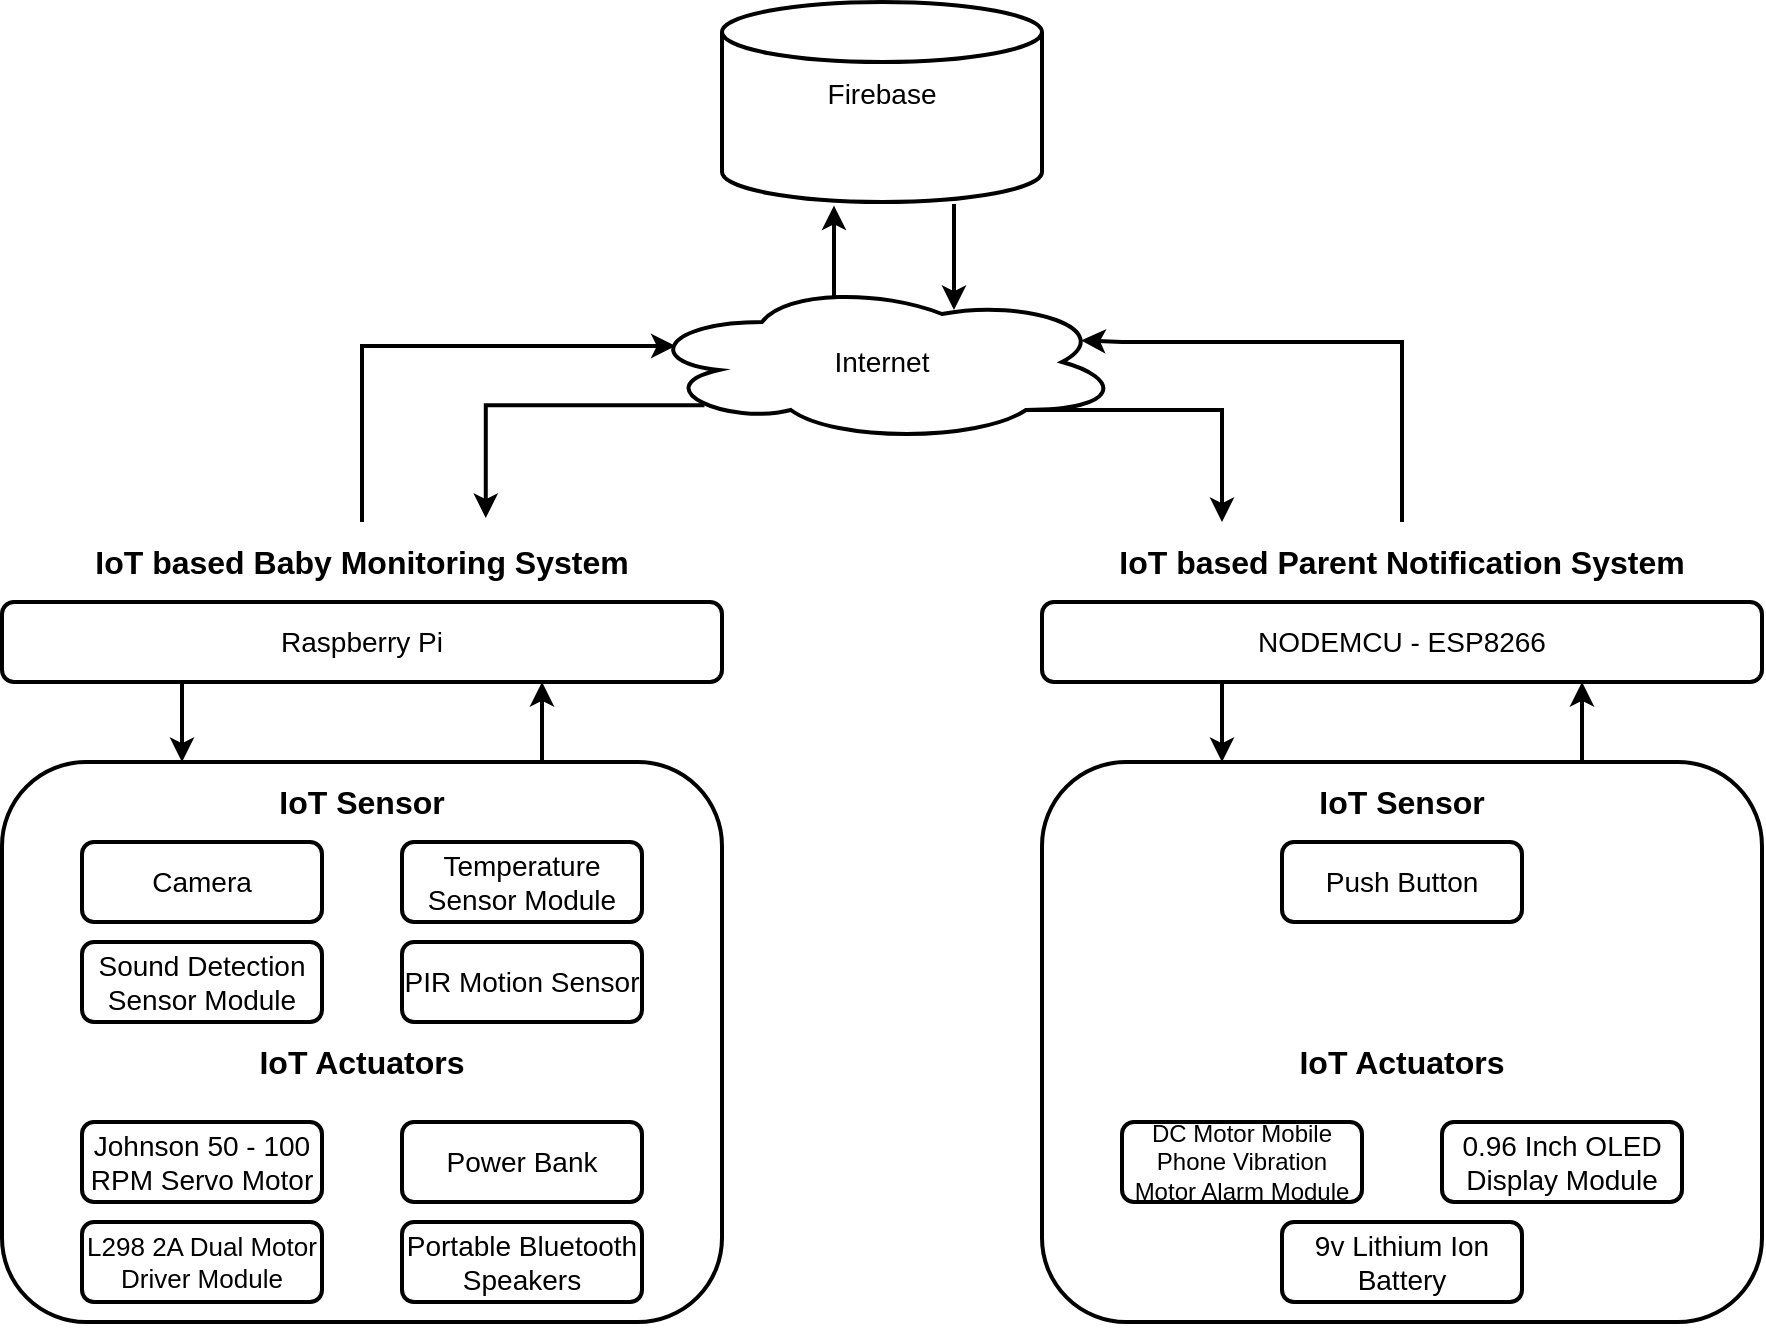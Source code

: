 <mxfile version="13.9.9" type="device"><diagram id="817dr0Q8K3_0Sju-LIAB" name="Page-1"><mxGraphModel dx="1447" dy="1950" grid="1" gridSize="10" guides="1" tooltips="1" connect="1" arrows="1" fold="1" page="1" pageScale="1" pageWidth="850" pageHeight="1100" math="0" shadow="0"><root><mxCell id="0"/><mxCell id="1" parent="0"/><mxCell id="z6uIxVxNJquLYckuumvp-19" style="edgeStyle=orthogonalEdgeStyle;rounded=0;orthogonalLoop=1;jettySize=auto;html=1;exitX=0.75;exitY=0;exitDx=0;exitDy=0;entryX=0.75;entryY=1;entryDx=0;entryDy=0;strokeWidth=2;" edge="1" parent="1" source="z6uIxVxNJquLYckuumvp-10" target="z6uIxVxNJquLYckuumvp-2"><mxGeometry relative="1" as="geometry"/></mxCell><mxCell id="z6uIxVxNJquLYckuumvp-10" value="" style="rounded=1;whiteSpace=wrap;html=1;strokeWidth=2;" vertex="1" parent="1"><mxGeometry x="120" y="240" width="360" height="280" as="geometry"/></mxCell><mxCell id="z6uIxVxNJquLYckuumvp-33" style="edgeStyle=orthogonalEdgeStyle;rounded=0;orthogonalLoop=1;jettySize=auto;html=1;exitX=0.5;exitY=0;exitDx=0;exitDy=0;entryX=0.07;entryY=0.4;entryDx=0;entryDy=0;entryPerimeter=0;strokeWidth=2;" edge="1" parent="1" source="z6uIxVxNJquLYckuumvp-1" target="z6uIxVxNJquLYckuumvp-32"><mxGeometry relative="1" as="geometry"><Array as="points"><mxPoint x="300" y="32"/></Array></mxGeometry></mxCell><mxCell id="z6uIxVxNJquLYckuumvp-1" value="&lt;b&gt;&lt;font style=&quot;font-size: 16px&quot;&gt;IoT based Baby Monitoring System&lt;/font&gt;&lt;/b&gt;" style="text;html=1;strokeColor=none;fillColor=none;align=center;verticalAlign=middle;whiteSpace=wrap;rounded=0;strokeWidth=2;" vertex="1" parent="1"><mxGeometry x="160" y="120" width="280" height="40" as="geometry"/></mxCell><mxCell id="z6uIxVxNJquLYckuumvp-18" style="edgeStyle=orthogonalEdgeStyle;rounded=0;orthogonalLoop=1;jettySize=auto;html=1;exitX=0.25;exitY=1;exitDx=0;exitDy=0;entryX=0.25;entryY=0;entryDx=0;entryDy=0;strokeWidth=2;" edge="1" parent="1" source="z6uIxVxNJquLYckuumvp-2" target="z6uIxVxNJquLYckuumvp-10"><mxGeometry relative="1" as="geometry"/></mxCell><mxCell id="z6uIxVxNJquLYckuumvp-2" value="&lt;font style=&quot;font-size: 14px&quot;&gt;Raspberry Pi&lt;/font&gt;" style="rounded=1;whiteSpace=wrap;html=1;strokeWidth=2;" vertex="1" parent="1"><mxGeometry x="120" y="160" width="360" height="40" as="geometry"/></mxCell><mxCell id="z6uIxVxNJquLYckuumvp-4" value="&lt;font style=&quot;font-size: 14px&quot;&gt;Camera&lt;/font&gt;" style="rounded=1;whiteSpace=wrap;html=1;strokeWidth=2;" vertex="1" parent="1"><mxGeometry x="160" y="280" width="120" height="40" as="geometry"/></mxCell><mxCell id="z6uIxVxNJquLYckuumvp-5" value="&lt;font style=&quot;font-size: 14px&quot;&gt;Sound Detection Sensor Module&lt;/font&gt;" style="rounded=1;whiteSpace=wrap;html=1;strokeWidth=2;" vertex="1" parent="1"><mxGeometry x="160" y="330" width="120" height="40" as="geometry"/></mxCell><mxCell id="z6uIxVxNJquLYckuumvp-6" value="&lt;font style=&quot;font-size: 14px&quot;&gt;PIR Motion Sensor&lt;/font&gt;" style="rounded=1;whiteSpace=wrap;html=1;strokeWidth=2;" vertex="1" parent="1"><mxGeometry x="320" y="330" width="120" height="40" as="geometry"/></mxCell><mxCell id="z6uIxVxNJquLYckuumvp-7" value="&lt;font style=&quot;font-size: 14px&quot;&gt;Temperature Sensor Module&lt;/font&gt;" style="rounded=1;whiteSpace=wrap;html=1;strokeWidth=2;" vertex="1" parent="1"><mxGeometry x="320" y="280" width="120" height="40" as="geometry"/></mxCell><mxCell id="z6uIxVxNJquLYckuumvp-8" value="&lt;font style=&quot;font-size: 14px&quot;&gt;Johnson 50 - 100 RPM Servo Motor&lt;/font&gt;" style="rounded=1;whiteSpace=wrap;html=1;strokeWidth=2;" vertex="1" parent="1"><mxGeometry x="160" y="420" width="120" height="40" as="geometry"/></mxCell><mxCell id="z6uIxVxNJquLYckuumvp-9" value="&lt;font style=&quot;font-size: 14px&quot;&gt;Power Bank&lt;/font&gt;" style="rounded=1;whiteSpace=wrap;html=1;strokeWidth=2;" vertex="1" parent="1"><mxGeometry x="320" y="420" width="120" height="40" as="geometry"/></mxCell><mxCell id="z6uIxVxNJquLYckuumvp-11" value="&lt;b&gt;&lt;font style=&quot;font-size: 16px&quot;&gt;IoT Sensor&lt;/font&gt;&lt;/b&gt;" style="text;html=1;strokeColor=none;fillColor=none;align=center;verticalAlign=middle;whiteSpace=wrap;rounded=0;strokeWidth=2;" vertex="1" parent="1"><mxGeometry x="160" y="240" width="280" height="40" as="geometry"/></mxCell><mxCell id="z6uIxVxNJquLYckuumvp-12" value="&lt;b&gt;&lt;font style=&quot;font-size: 16px&quot;&gt;IoT Actuators&lt;/font&gt;&lt;/b&gt;" style="text;html=1;strokeColor=none;fillColor=none;align=center;verticalAlign=middle;whiteSpace=wrap;rounded=0;strokeWidth=2;" vertex="1" parent="1"><mxGeometry x="160" y="370" width="280" height="40" as="geometry"/></mxCell><mxCell id="z6uIxVxNJquLYckuumvp-13" value="&lt;font style=&quot;font-size: 14px&quot;&gt;Portable Bluetooth Speakers&lt;/font&gt;" style="rounded=1;whiteSpace=wrap;html=1;strokeWidth=2;" vertex="1" parent="1"><mxGeometry x="320" y="470" width="120" height="40" as="geometry"/></mxCell><mxCell id="z6uIxVxNJquLYckuumvp-16" style="edgeStyle=orthogonalEdgeStyle;rounded=0;orthogonalLoop=1;jettySize=auto;html=1;exitX=0.5;exitY=1;exitDx=0;exitDy=0;strokeWidth=2;" edge="1" parent="1" source="z6uIxVxNJquLYckuumvp-10" target="z6uIxVxNJquLYckuumvp-10"><mxGeometry relative="1" as="geometry"/></mxCell><mxCell id="z6uIxVxNJquLYckuumvp-20" value="&lt;font style=&quot;font-size: 13px&quot;&gt;L298 2A Dual Motor Driver Module&lt;/font&gt;" style="rounded=1;whiteSpace=wrap;html=1;strokeWidth=2;" vertex="1" parent="1"><mxGeometry x="160" y="470" width="120" height="40" as="geometry"/></mxCell><mxCell id="z6uIxVxNJquLYckuumvp-37" style="edgeStyle=orthogonalEdgeStyle;rounded=0;orthogonalLoop=1;jettySize=auto;html=1;exitX=0.5;exitY=0;exitDx=0;exitDy=0;strokeWidth=2;entryX=0.915;entryY=0.365;entryDx=0;entryDy=0;entryPerimeter=0;" edge="1" parent="1" source="z6uIxVxNJquLYckuumvp-21" target="z6uIxVxNJquLYckuumvp-32"><mxGeometry relative="1" as="geometry"><mxPoint x="680" y="30" as="targetPoint"/><Array as="points"><mxPoint x="820" y="30"/><mxPoint x="680" y="30"/></Array></mxGeometry></mxCell><mxCell id="z6uIxVxNJquLYckuumvp-21" value="&lt;font&gt;&lt;span style=&quot;font-size: 16px&quot;&gt;&lt;b&gt;IoT based Parent Notification&lt;/b&gt;&lt;/span&gt;&lt;span style=&quot;font-size: 16px&quot;&gt;&lt;b&gt;&amp;nbsp;System&lt;/b&gt;&lt;/span&gt;&lt;/font&gt;" style="text;html=1;strokeColor=none;fillColor=none;align=center;verticalAlign=middle;whiteSpace=wrap;rounded=0;strokeWidth=2;" vertex="1" parent="1"><mxGeometry x="640" y="120" width="360" height="40" as="geometry"/></mxCell><mxCell id="z6uIxVxNJquLYckuumvp-24" style="edgeStyle=orthogonalEdgeStyle;rounded=0;orthogonalLoop=1;jettySize=auto;html=1;exitX=0.25;exitY=1;exitDx=0;exitDy=0;entryX=0.25;entryY=0;entryDx=0;entryDy=0;strokeWidth=2;" edge="1" parent="1" source="z6uIxVxNJquLYckuumvp-22" target="z6uIxVxNJquLYckuumvp-23"><mxGeometry relative="1" as="geometry"/></mxCell><mxCell id="z6uIxVxNJquLYckuumvp-22" value="&lt;font style=&quot;font-size: 14px&quot;&gt;NODEMCU - ESP8266&lt;/font&gt;" style="rounded=1;whiteSpace=wrap;html=1;strokeWidth=2;" vertex="1" parent="1"><mxGeometry x="640" y="160" width="360" height="40" as="geometry"/></mxCell><mxCell id="z6uIxVxNJquLYckuumvp-25" style="edgeStyle=orthogonalEdgeStyle;rounded=0;orthogonalLoop=1;jettySize=auto;html=1;exitX=0.75;exitY=0;exitDx=0;exitDy=0;entryX=0.75;entryY=1;entryDx=0;entryDy=0;strokeWidth=2;" edge="1" parent="1" source="z6uIxVxNJquLYckuumvp-23" target="z6uIxVxNJquLYckuumvp-22"><mxGeometry relative="1" as="geometry"/></mxCell><mxCell id="z6uIxVxNJquLYckuumvp-23" value="" style="rounded=1;whiteSpace=wrap;html=1;strokeWidth=2;" vertex="1" parent="1"><mxGeometry x="640" y="240" width="360" height="280" as="geometry"/></mxCell><mxCell id="z6uIxVxNJquLYckuumvp-26" value="&lt;b&gt;&lt;font style=&quot;font-size: 16px&quot;&gt;IoT Sensor&lt;/font&gt;&lt;/b&gt;" style="text;html=1;strokeColor=none;fillColor=none;align=center;verticalAlign=middle;whiteSpace=wrap;rounded=0;strokeWidth=2;" vertex="1" parent="1"><mxGeometry x="680" y="240" width="280" height="40" as="geometry"/></mxCell><mxCell id="z6uIxVxNJquLYckuumvp-27" value="&lt;font style=&quot;font-size: 12px&quot;&gt;DC Motor Mobile Phone Vibration Motor Alarm Module&lt;/font&gt;" style="rounded=1;whiteSpace=wrap;html=1;strokeWidth=2;" vertex="1" parent="1"><mxGeometry x="680" y="420" width="120" height="40" as="geometry"/></mxCell><mxCell id="z6uIxVxNJquLYckuumvp-28" value="&lt;font style=&quot;font-size: 14px&quot;&gt;Push Button&lt;/font&gt;" style="rounded=1;whiteSpace=wrap;html=1;strokeWidth=2;" vertex="1" parent="1"><mxGeometry x="760" y="280" width="120" height="40" as="geometry"/></mxCell><mxCell id="z6uIxVxNJquLYckuumvp-29" value="&lt;b&gt;&lt;font style=&quot;font-size: 16px&quot;&gt;IoT Actuators&lt;/font&gt;&lt;/b&gt;" style="text;html=1;strokeColor=none;fillColor=none;align=center;verticalAlign=middle;whiteSpace=wrap;rounded=0;strokeWidth=2;" vertex="1" parent="1"><mxGeometry x="680" y="370" width="280" height="40" as="geometry"/></mxCell><mxCell id="z6uIxVxNJquLYckuumvp-30" value="&lt;font style=&quot;font-size: 14px&quot;&gt;0.96 Inch OLED Display Module&lt;/font&gt;" style="rounded=1;whiteSpace=wrap;html=1;strokeWidth=2;" vertex="1" parent="1"><mxGeometry x="840" y="420" width="120" height="40" as="geometry"/></mxCell><mxCell id="z6uIxVxNJquLYckuumvp-31" value="&lt;font style=&quot;font-size: 14px&quot;&gt;9v Lithium Ion &lt;br&gt;Battery&lt;/font&gt;" style="rounded=1;whiteSpace=wrap;html=1;strokeWidth=2;" vertex="1" parent="1"><mxGeometry x="760" y="470" width="120" height="40" as="geometry"/></mxCell><mxCell id="z6uIxVxNJquLYckuumvp-34" style="edgeStyle=orthogonalEdgeStyle;rounded=0;orthogonalLoop=1;jettySize=auto;html=1;exitX=0.13;exitY=0.77;exitDx=0;exitDy=0;exitPerimeter=0;entryX=0.721;entryY=-0.05;entryDx=0;entryDy=0;entryPerimeter=0;strokeWidth=2;" edge="1" parent="1" source="z6uIxVxNJquLYckuumvp-32" target="z6uIxVxNJquLYckuumvp-1"><mxGeometry relative="1" as="geometry"><Array as="points"><mxPoint x="362" y="62"/></Array></mxGeometry></mxCell><mxCell id="z6uIxVxNJquLYckuumvp-44" style="edgeStyle=orthogonalEdgeStyle;rounded=0;orthogonalLoop=1;jettySize=auto;html=1;exitX=0.4;exitY=0.1;exitDx=0;exitDy=0;exitPerimeter=0;entryX=0.35;entryY=1.018;entryDx=0;entryDy=0;entryPerimeter=0;strokeWidth=2;" edge="1" parent="1" source="z6uIxVxNJquLYckuumvp-32" target="z6uIxVxNJquLYckuumvp-39"><mxGeometry relative="1" as="geometry"/></mxCell><mxCell id="z6uIxVxNJquLYckuumvp-46" style="edgeStyle=orthogonalEdgeStyle;rounded=0;orthogonalLoop=1;jettySize=auto;html=1;exitX=0.8;exitY=0.8;exitDx=0;exitDy=0;exitPerimeter=0;entryX=0.25;entryY=0;entryDx=0;entryDy=0;strokeWidth=2;" edge="1" parent="1" source="z6uIxVxNJquLYckuumvp-32" target="z6uIxVxNJquLYckuumvp-21"><mxGeometry relative="1" as="geometry"><Array as="points"><mxPoint x="730" y="64"/></Array></mxGeometry></mxCell><mxCell id="z6uIxVxNJquLYckuumvp-32" value="&lt;font style=&quot;font-size: 14px&quot;&gt;Internet&lt;/font&gt;" style="ellipse;shape=cloud;whiteSpace=wrap;html=1;strokeWidth=2;" vertex="1" parent="1"><mxGeometry x="440" width="240" height="80" as="geometry"/></mxCell><mxCell id="z6uIxVxNJquLYckuumvp-39" value="&lt;font style=&quot;font-size: 14px&quot;&gt;Firebase&lt;br&gt;&lt;br&gt;&lt;br&gt;&lt;/font&gt;" style="shape=cylinder3;whiteSpace=wrap;html=1;boundedLbl=1;backgroundOutline=1;size=15;strokeWidth=2;" vertex="1" parent="1"><mxGeometry x="480" y="-140" width="160" height="100" as="geometry"/></mxCell><mxCell id="z6uIxVxNJquLYckuumvp-42" value="" style="shape=image;verticalLabelPosition=bottom;labelBackgroundColor=#ffffff;verticalAlign=top;aspect=fixed;imageAspect=0;image=https://www.gstatic.com/devrel-devsite/prod/v93aa752e9f55c4cc8215e0e532a81ea927c78afc7539799b3f76c27a68eb319c/firebase/images/touchicon-180.png;strokeWidth=2;" vertex="1" parent="1"><mxGeometry x="540" y="-80" width="40" height="40" as="geometry"/></mxCell><mxCell id="z6uIxVxNJquLYckuumvp-45" style="edgeStyle=orthogonalEdgeStyle;rounded=0;orthogonalLoop=1;jettySize=auto;html=1;strokeWidth=2;" edge="1" parent="1"><mxGeometry relative="1" as="geometry"><mxPoint x="596" y="-39" as="sourcePoint"/><mxPoint x="596" y="14" as="targetPoint"/></mxGeometry></mxCell></root></mxGraphModel></diagram></mxfile>
